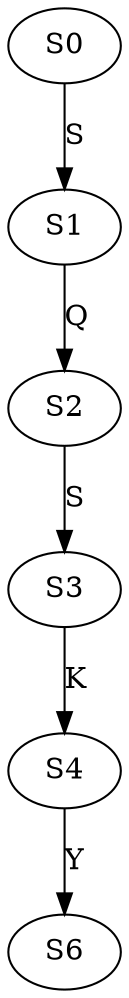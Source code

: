 strict digraph  {
	S0 -> S1 [ label = S ];
	S1 -> S2 [ label = Q ];
	S2 -> S3 [ label = S ];
	S3 -> S4 [ label = K ];
	S4 -> S6 [ label = Y ];
}
